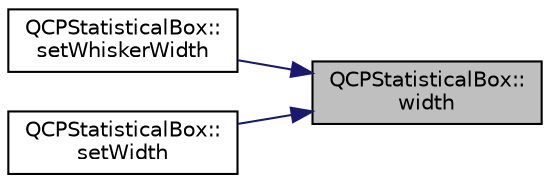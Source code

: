 digraph "QCPStatisticalBox::width"
{
 // LATEX_PDF_SIZE
  edge [fontname="Helvetica",fontsize="10",labelfontname="Helvetica",labelfontsize="10"];
  node [fontname="Helvetica",fontsize="10",shape=record];
  rankdir="RL";
  Node1 [label="QCPStatisticalBox::\lwidth",height=0.2,width=0.4,color="black", fillcolor="grey75", style="filled", fontcolor="black",tooltip=" "];
  Node1 -> Node2 [dir="back",color="midnightblue",fontsize="10",style="solid",fontname="Helvetica"];
  Node2 [label="QCPStatisticalBox::\lsetWhiskerWidth",height=0.2,width=0.4,color="black", fillcolor="white", style="filled",URL="$classQCPStatisticalBox.html#adf378812446bd66f34d1f7f293d991cd",tooltip=" "];
  Node1 -> Node3 [dir="back",color="midnightblue",fontsize="10",style="solid",fontname="Helvetica"];
  Node3 [label="QCPStatisticalBox::\lsetWidth",height=0.2,width=0.4,color="black", fillcolor="white", style="filled",URL="$classQCPStatisticalBox.html#a0b62775bd67301b1eba5c785f2b26f14",tooltip=" "];
}

